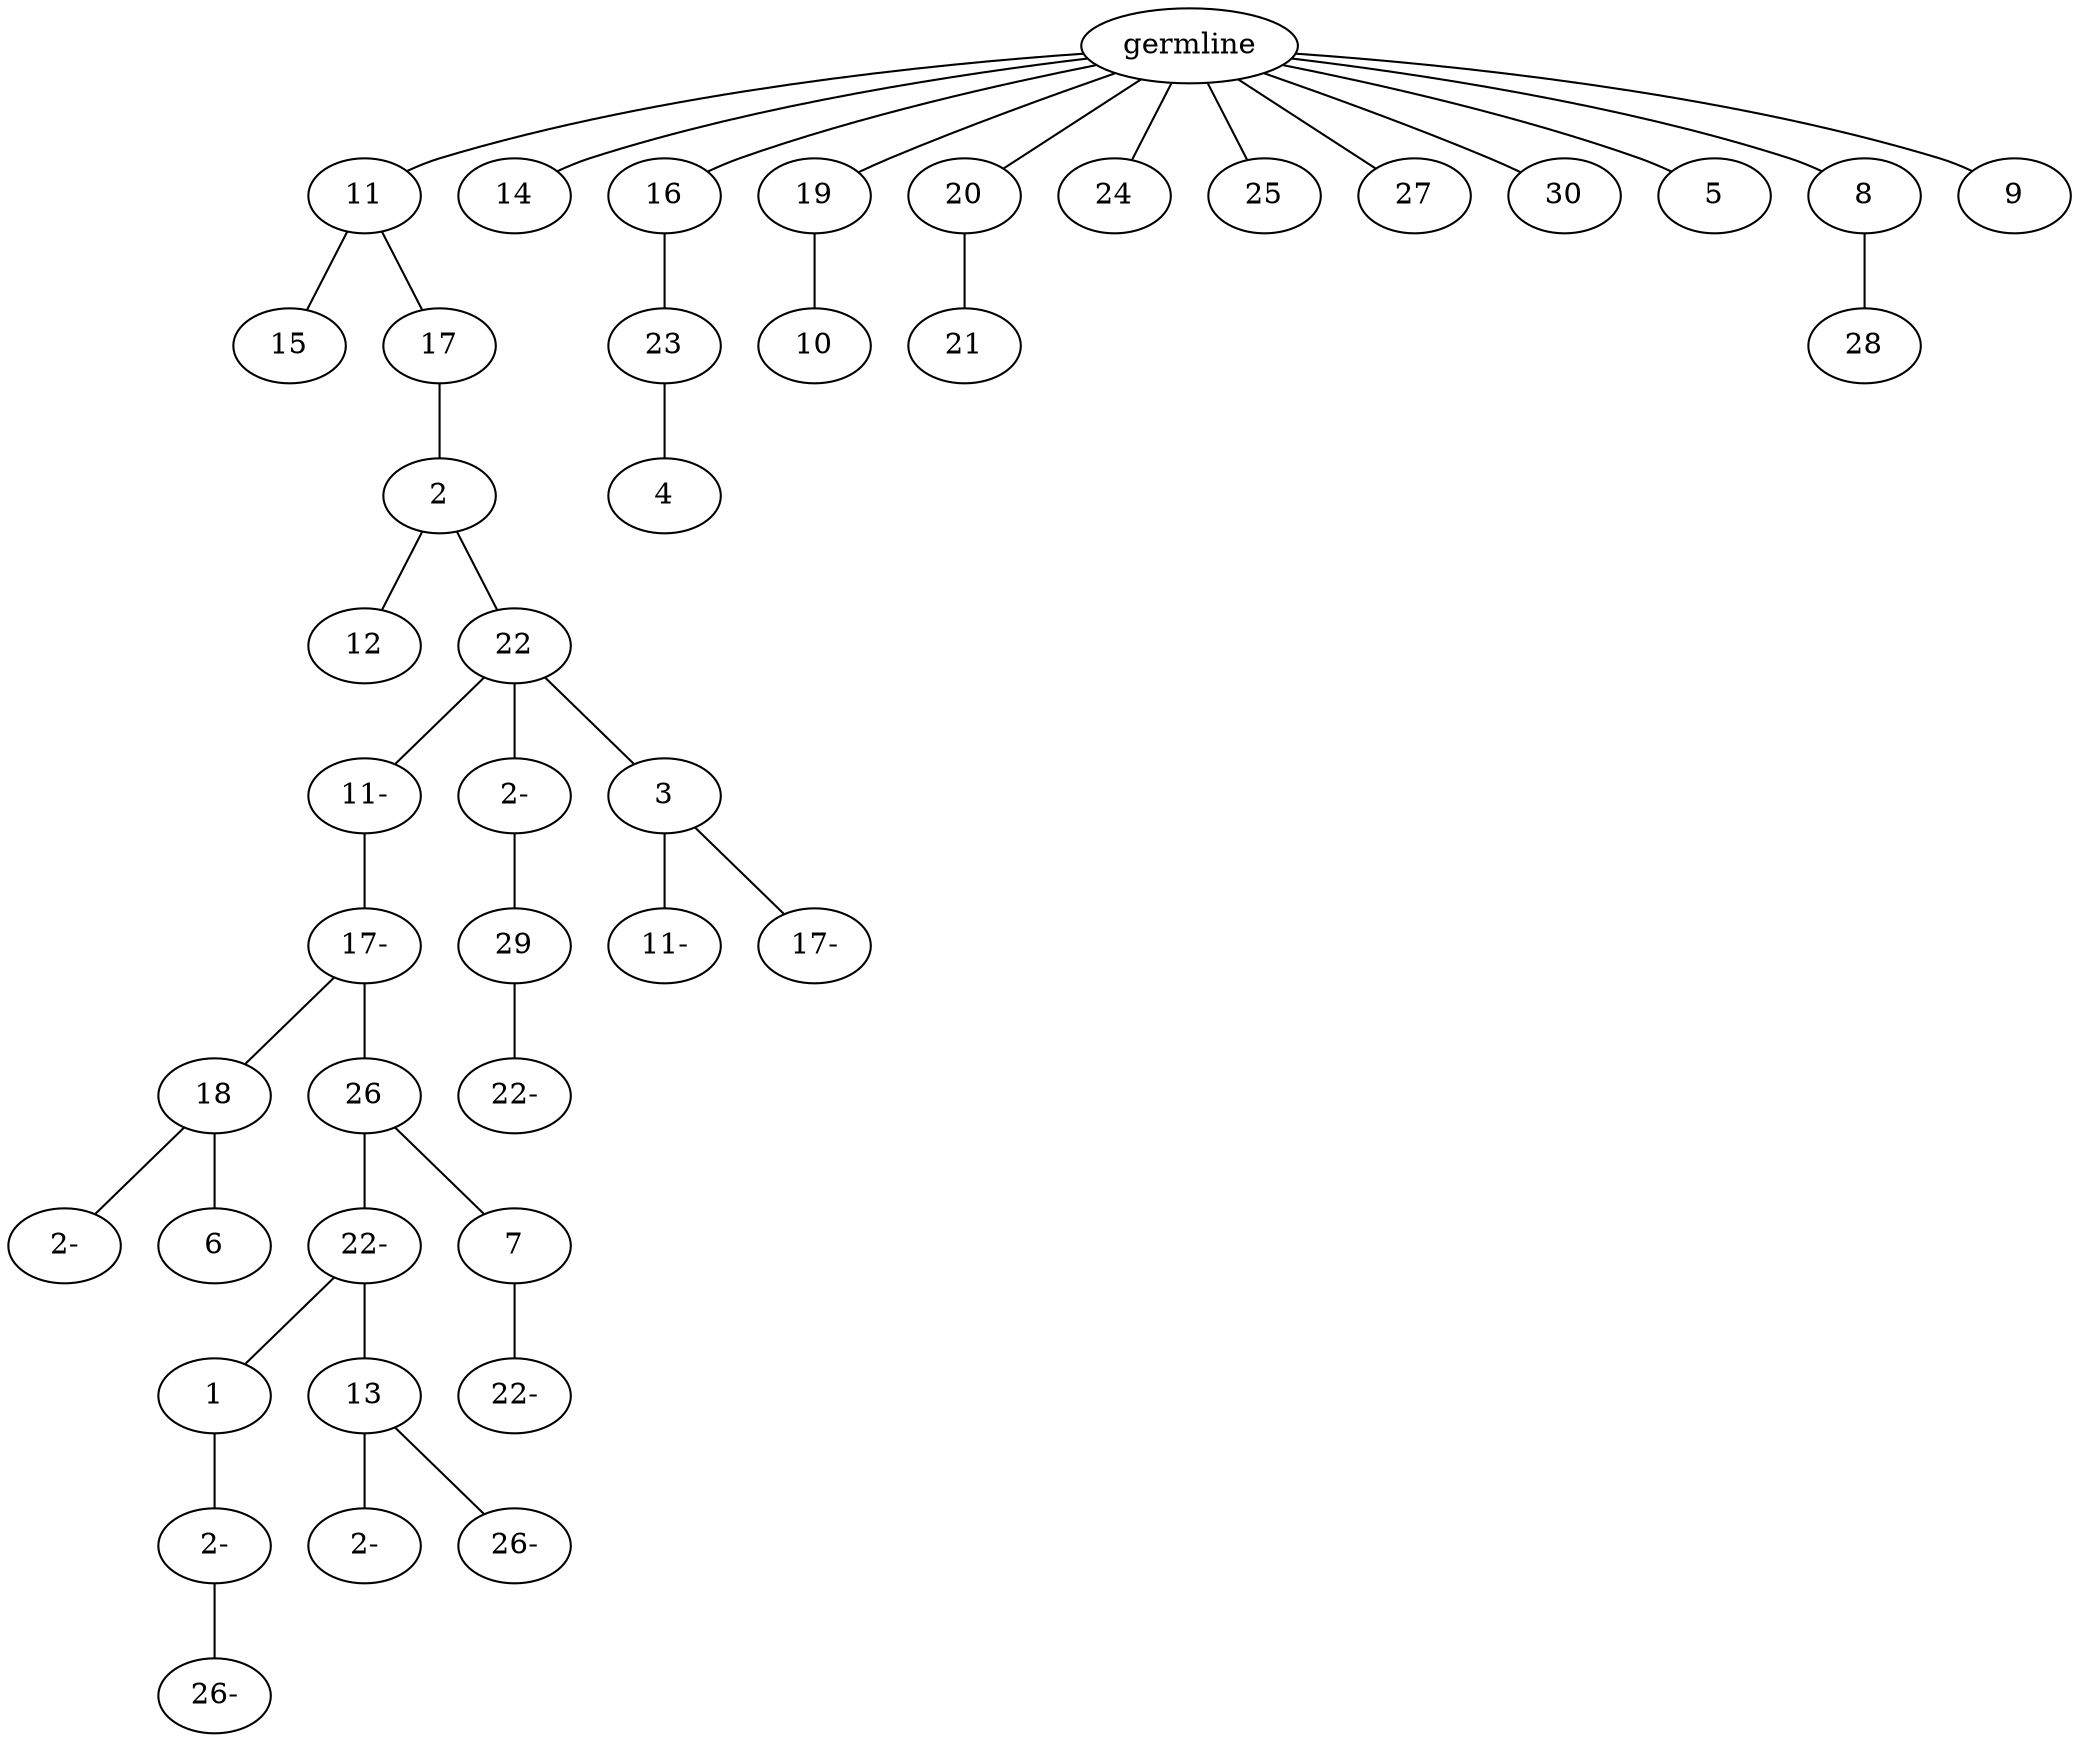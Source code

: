 graph tree {
    "140536232520192" [label="germline"];
    "140536232380208" [label="11"];
    "140536232381600" [label="15"];
    "140536232380688" [label="17"];
    "140536232381648" [label="2"];
    "140536232382128" [label="12"];
    "140536232380880" [label="22"];
    "140536232380784" [label="11-"];
    "140536232380928" [label="17-"];
    "140536232379680" [label="18"];
    "140536232520144" [label="2-"];
    "140536232379824" [label="6"];
    "140536232380448" [label="26"];
    "140536232379536" [label="22-"];
    "140536232381552" [label="1"];
    "140536232381936" [label="2-"];
    "140536232511952" [label="26-"];
    "140536232381984" [label="13"];
    "140536232510656" [label="2-"];
    "140536232510224" [label="26-"];
    "140536232379632" [label="7"];
    "140536232378864" [label="22-"];
    "140536232381360" [label="2-"];
    "140536232380544" [label="29"];
    "140536232378912" [label="22-"];
    "140536232379248" [label="3"];
    "140536232382320" [label="11-"];
    "140536232381168" [label="17-"];
    "140536232379104" [label="14"];
    "140536232382272" [label="16"];
    "140536232382080" [label="23"];
    "140536232380832" [label="4"];
    "140536232380496" [label="19"];
    "140536232380304" [label="10"];
    "140536232381792" [label="20"];
    "140536232379968" [label="21"];
    "140536232379344" [label="24"];
    "140536232381840" [label="25"];
    "140536232380592" [label="27"];
    "140536232382416" [label="30"];
    "140536232512624" [label="5"];
    "140536232509696" [label="8"];
    "140536232022992" [label="28"];
    "140536232025584" [label="9"];
    "140536232520192" -- "140536232380208";
    "140536232520192" -- "140536232379104";
    "140536232520192" -- "140536232382272";
    "140536232520192" -- "140536232380496";
    "140536232520192" -- "140536232381792";
    "140536232520192" -- "140536232379344";
    "140536232520192" -- "140536232381840";
    "140536232520192" -- "140536232380592";
    "140536232520192" -- "140536232382416";
    "140536232520192" -- "140536232512624";
    "140536232520192" -- "140536232509696";
    "140536232520192" -- "140536232025584";
    "140536232380208" -- "140536232381600";
    "140536232380208" -- "140536232380688";
    "140536232380688" -- "140536232381648";
    "140536232381648" -- "140536232382128";
    "140536232381648" -- "140536232380880";
    "140536232380880" -- "140536232380784";
    "140536232380880" -- "140536232381360";
    "140536232380880" -- "140536232379248";
    "140536232380784" -- "140536232380928";
    "140536232380928" -- "140536232379680";
    "140536232380928" -- "140536232380448";
    "140536232379680" -- "140536232520144";
    "140536232379680" -- "140536232379824";
    "140536232380448" -- "140536232379536";
    "140536232380448" -- "140536232379632";
    "140536232379536" -- "140536232381552";
    "140536232379536" -- "140536232381984";
    "140536232381552" -- "140536232381936";
    "140536232381936" -- "140536232511952";
    "140536232381984" -- "140536232510656";
    "140536232381984" -- "140536232510224";
    "140536232379632" -- "140536232378864";
    "140536232381360" -- "140536232380544";
    "140536232380544" -- "140536232378912";
    "140536232379248" -- "140536232382320";
    "140536232379248" -- "140536232381168";
    "140536232382272" -- "140536232382080";
    "140536232382080" -- "140536232380832";
    "140536232380496" -- "140536232380304";
    "140536232381792" -- "140536232379968";
    "140536232509696" -- "140536232022992";
}
